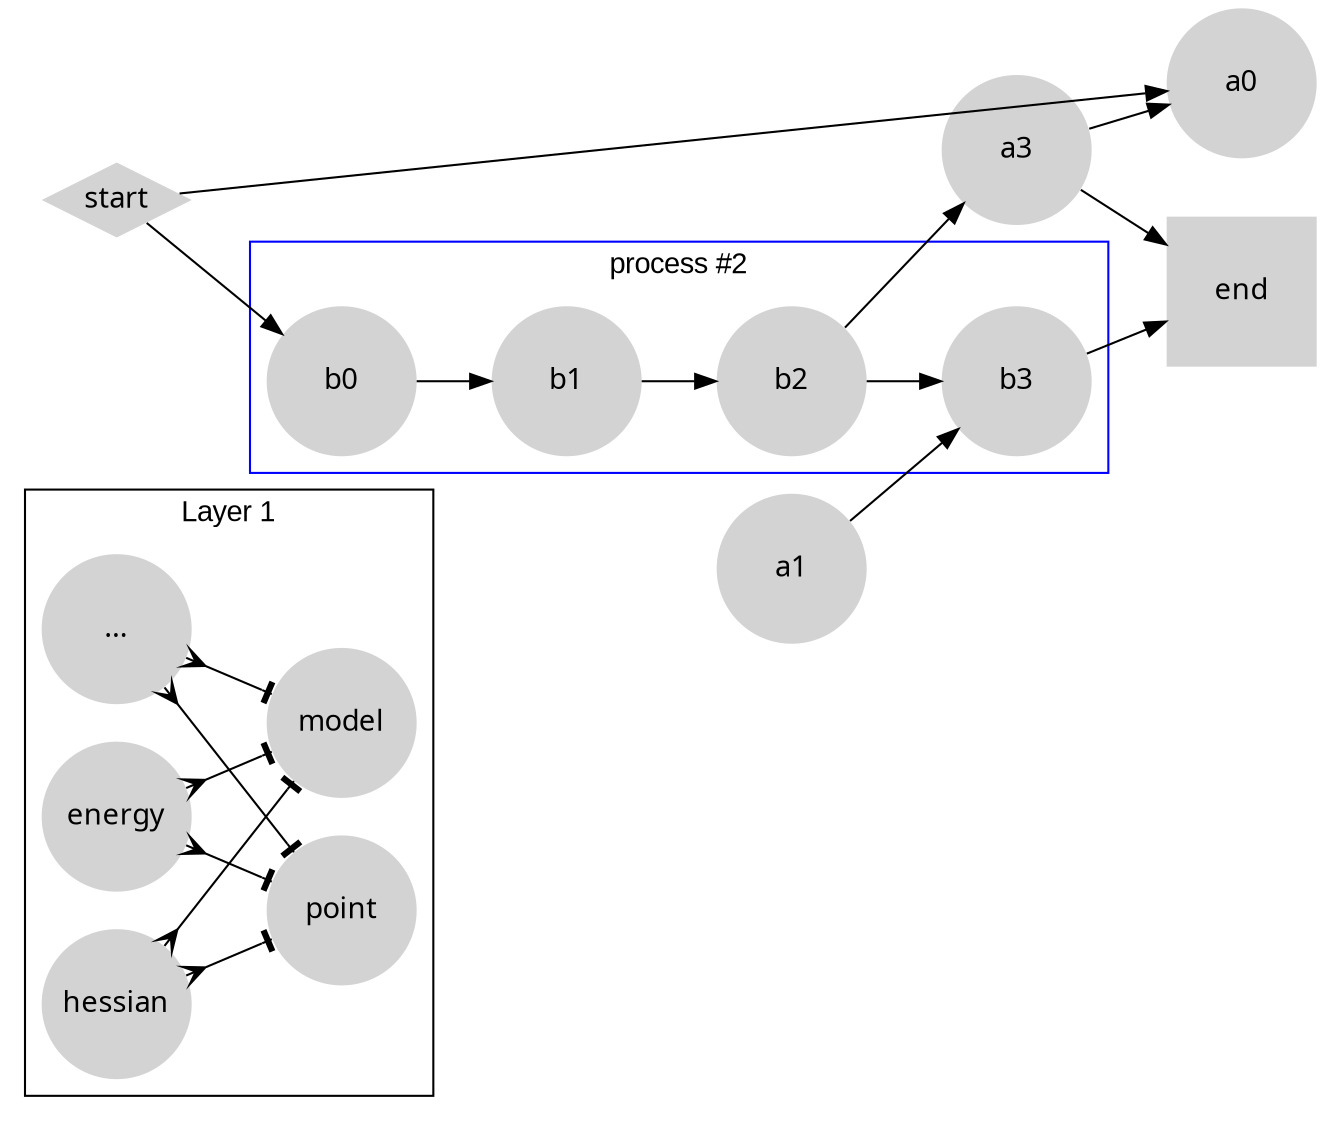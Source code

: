 digraph G {
	graph [
		fontname="Arial"
        rankdir="LR"
        ordering="out"
        // splines=curved
        splines=line
	]
	node [
		style=filled
		shape=circle
        penwidth=0
		fontname="Ubuntu Mono"
        width=1
        margin=0
	]

	subgraph cluster_0 {
        energy;
        hessian;
        etc1 [label="..."];

        # Layer 1b
        point;
        model;

        energy      -> point [arrowtail=crow; arrowhead=tee; dir=both]; 
        hessian     -> point [arrowtail=crow; arrowhead=tee; dir=both];
        etc1        -> point [arrowtail=crow; arrowhead=tee; dir=both];

        energy      -> model [arrowtail=crow; arrowhead=tee; dir=both];
        hessian     -> model [arrowtail=crow; arrowhead=tee; dir=both];
        etc1        -> model [arrowtail=crow; arrowhead=tee; dir=both]; 

        label="Layer 1";
	}

	subgraph cluster_1 {
		node [style=filled];
		b0 -> b1 -> b2 -> b3;
		label = "process #2";
		color=blue
	}
	start -> a0;
	start -> b0;
	a1 -> b3;
	b2 -> a3;
	a3 -> a0;
	a3 -> end;
	b3 -> end;

	start [shape=Mdiamond];
	end [shape=Msquare];
}